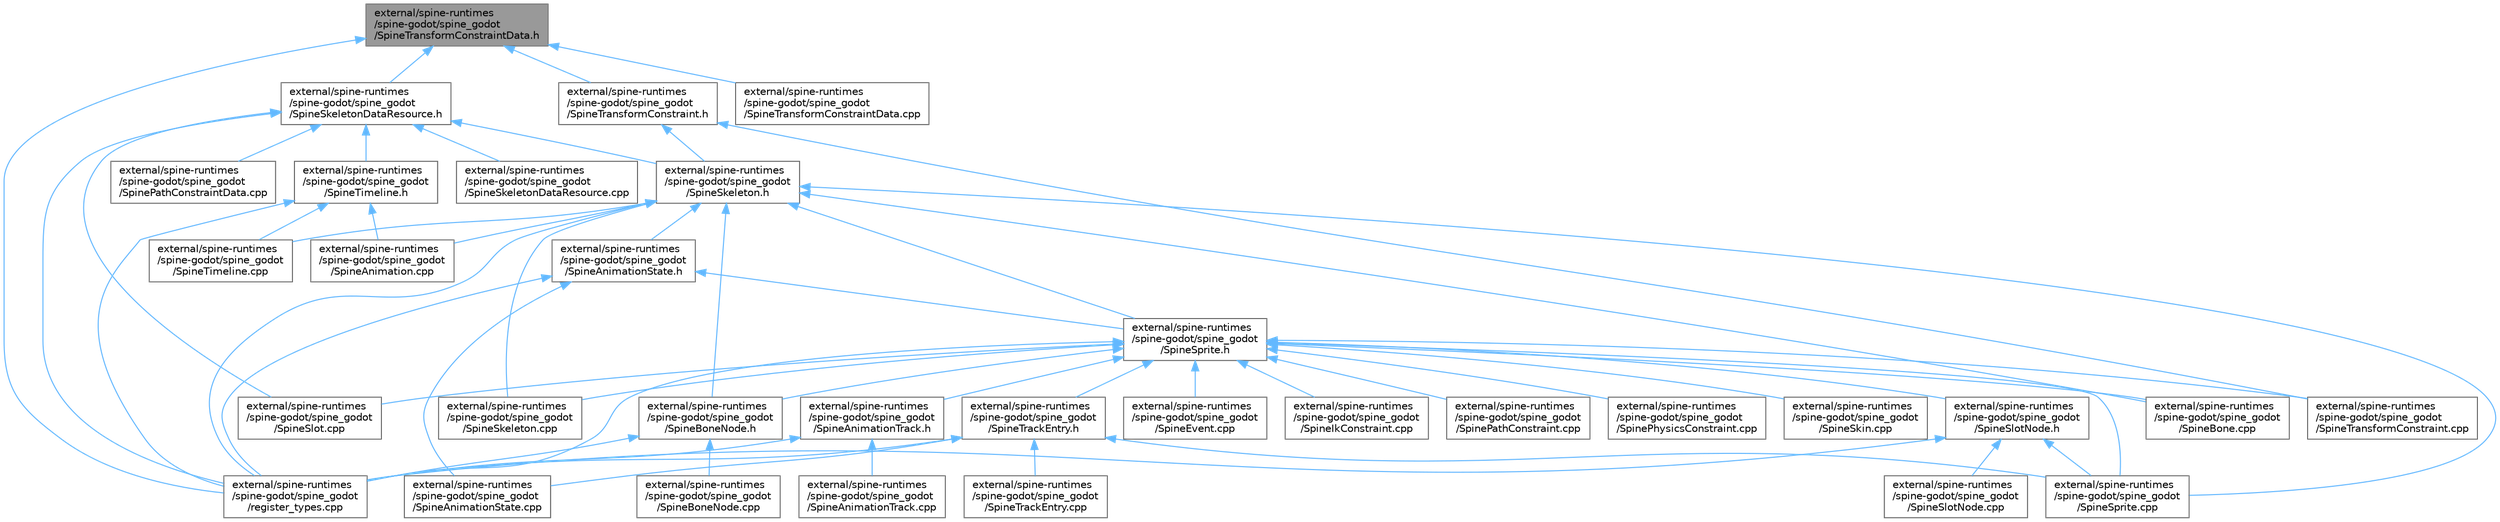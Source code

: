 digraph "external/spine-runtimes/spine-godot/spine_godot/SpineTransformConstraintData.h"
{
 // LATEX_PDF_SIZE
  bgcolor="transparent";
  edge [fontname=Helvetica,fontsize=10,labelfontname=Helvetica,labelfontsize=10];
  node [fontname=Helvetica,fontsize=10,shape=box,height=0.2,width=0.4];
  Node1 [id="Node000001",label="external/spine-runtimes\l/spine-godot/spine_godot\l/SpineTransformConstraintData.h",height=0.2,width=0.4,color="gray40", fillcolor="grey60", style="filled", fontcolor="black",tooltip=" "];
  Node1 -> Node2 [id="edge1_Node000001_Node000002",dir="back",color="steelblue1",style="solid",tooltip=" "];
  Node2 [id="Node000002",label="external/spine-runtimes\l/spine-godot/spine_godot\l/SpineSkeletonDataResource.h",height=0.2,width=0.4,color="grey40", fillcolor="white", style="filled",URL="$_spine_skeleton_data_resource_8h.html",tooltip=" "];
  Node2 -> Node3 [id="edge2_Node000002_Node000003",dir="back",color="steelblue1",style="solid",tooltip=" "];
  Node3 [id="Node000003",label="external/spine-runtimes\l/spine-godot/spine_godot\l/SpinePathConstraintData.cpp",height=0.2,width=0.4,color="grey40", fillcolor="white", style="filled",URL="$_spine_path_constraint_data_8cpp.html",tooltip=" "];
  Node2 -> Node4 [id="edge3_Node000002_Node000004",dir="back",color="steelblue1",style="solid",tooltip=" "];
  Node4 [id="Node000004",label="external/spine-runtimes\l/spine-godot/spine_godot\l/SpineSkeleton.h",height=0.2,width=0.4,color="grey40", fillcolor="white", style="filled",URL="$_spine_skeleton_8h.html",tooltip=" "];
  Node4 -> Node5 [id="edge4_Node000004_Node000005",dir="back",color="steelblue1",style="solid",tooltip=" "];
  Node5 [id="Node000005",label="external/spine-runtimes\l/spine-godot/spine_godot\l/SpineAnimation.cpp",height=0.2,width=0.4,color="grey40", fillcolor="white", style="filled",URL="$_spine_animation_8cpp.html",tooltip=" "];
  Node4 -> Node6 [id="edge5_Node000004_Node000006",dir="back",color="steelblue1",style="solid",tooltip=" "];
  Node6 [id="Node000006",label="external/spine-runtimes\l/spine-godot/spine_godot\l/SpineAnimationState.h",height=0.2,width=0.4,color="grey40", fillcolor="white", style="filled",URL="$_spine_animation_state_8h.html",tooltip=" "];
  Node6 -> Node7 [id="edge6_Node000006_Node000007",dir="back",color="steelblue1",style="solid",tooltip=" "];
  Node7 [id="Node000007",label="external/spine-runtimes\l/spine-godot/spine_godot\l/SpineAnimationState.cpp",height=0.2,width=0.4,color="grey40", fillcolor="white", style="filled",URL="$_spine_animation_state_8cpp.html",tooltip=" "];
  Node6 -> Node8 [id="edge7_Node000006_Node000008",dir="back",color="steelblue1",style="solid",tooltip=" "];
  Node8 [id="Node000008",label="external/spine-runtimes\l/spine-godot/spine_godot\l/SpineSprite.h",height=0.2,width=0.4,color="grey40", fillcolor="white", style="filled",URL="$_spine_sprite_8h.html",tooltip=" "];
  Node8 -> Node9 [id="edge8_Node000008_Node000009",dir="back",color="steelblue1",style="solid",tooltip=" "];
  Node9 [id="Node000009",label="external/spine-runtimes\l/spine-godot/spine_godot\l/SpineAnimationTrack.h",height=0.2,width=0.4,color="grey40", fillcolor="white", style="filled",URL="$_spine_animation_track_8h.html",tooltip=" "];
  Node9 -> Node10 [id="edge9_Node000009_Node000010",dir="back",color="steelblue1",style="solid",tooltip=" "];
  Node10 [id="Node000010",label="external/spine-runtimes\l/spine-godot/spine_godot\l/SpineAnimationTrack.cpp",height=0.2,width=0.4,color="grey40", fillcolor="white", style="filled",URL="$_spine_animation_track_8cpp.html",tooltip=" "];
  Node9 -> Node11 [id="edge10_Node000009_Node000011",dir="back",color="steelblue1",style="solid",tooltip=" "];
  Node11 [id="Node000011",label="external/spine-runtimes\l/spine-godot/spine_godot\l/register_types.cpp",height=0.2,width=0.4,color="grey40", fillcolor="white", style="filled",URL="$register__types_8cpp.html",tooltip=" "];
  Node8 -> Node12 [id="edge11_Node000008_Node000012",dir="back",color="steelblue1",style="solid",tooltip=" "];
  Node12 [id="Node000012",label="external/spine-runtimes\l/spine-godot/spine_godot\l/SpineBone.cpp",height=0.2,width=0.4,color="grey40", fillcolor="white", style="filled",URL="$_spine_bone_8cpp.html",tooltip=" "];
  Node8 -> Node13 [id="edge12_Node000008_Node000013",dir="back",color="steelblue1",style="solid",tooltip=" "];
  Node13 [id="Node000013",label="external/spine-runtimes\l/spine-godot/spine_godot\l/SpineBoneNode.h",height=0.2,width=0.4,color="grey40", fillcolor="white", style="filled",URL="$_spine_bone_node_8h.html",tooltip=" "];
  Node13 -> Node14 [id="edge13_Node000013_Node000014",dir="back",color="steelblue1",style="solid",tooltip=" "];
  Node14 [id="Node000014",label="external/spine-runtimes\l/spine-godot/spine_godot\l/SpineBoneNode.cpp",height=0.2,width=0.4,color="grey40", fillcolor="white", style="filled",URL="$_spine_bone_node_8cpp.html",tooltip=" "];
  Node13 -> Node11 [id="edge14_Node000013_Node000011",dir="back",color="steelblue1",style="solid",tooltip=" "];
  Node8 -> Node15 [id="edge15_Node000008_Node000015",dir="back",color="steelblue1",style="solid",tooltip=" "];
  Node15 [id="Node000015",label="external/spine-runtimes\l/spine-godot/spine_godot\l/SpineEvent.cpp",height=0.2,width=0.4,color="grey40", fillcolor="white", style="filled",URL="$_spine_event_8cpp.html",tooltip=" "];
  Node8 -> Node16 [id="edge16_Node000008_Node000016",dir="back",color="steelblue1",style="solid",tooltip=" "];
  Node16 [id="Node000016",label="external/spine-runtimes\l/spine-godot/spine_godot\l/SpineIkConstraint.cpp",height=0.2,width=0.4,color="grey40", fillcolor="white", style="filled",URL="$_spine_ik_constraint_8cpp.html",tooltip=" "];
  Node8 -> Node17 [id="edge17_Node000008_Node000017",dir="back",color="steelblue1",style="solid",tooltip=" "];
  Node17 [id="Node000017",label="external/spine-runtimes\l/spine-godot/spine_godot\l/SpinePathConstraint.cpp",height=0.2,width=0.4,color="grey40", fillcolor="white", style="filled",URL="$_spine_path_constraint_8cpp.html",tooltip=" "];
  Node8 -> Node18 [id="edge18_Node000008_Node000018",dir="back",color="steelblue1",style="solid",tooltip=" "];
  Node18 [id="Node000018",label="external/spine-runtimes\l/spine-godot/spine_godot\l/SpinePhysicsConstraint.cpp",height=0.2,width=0.4,color="grey40", fillcolor="white", style="filled",URL="$_spine_physics_constraint_8cpp.html",tooltip=" "];
  Node8 -> Node19 [id="edge19_Node000008_Node000019",dir="back",color="steelblue1",style="solid",tooltip=" "];
  Node19 [id="Node000019",label="external/spine-runtimes\l/spine-godot/spine_godot\l/SpineSkeleton.cpp",height=0.2,width=0.4,color="grey40", fillcolor="white", style="filled",URL="$_spine_skeleton_8cpp.html",tooltip=" "];
  Node8 -> Node20 [id="edge20_Node000008_Node000020",dir="back",color="steelblue1",style="solid",tooltip=" "];
  Node20 [id="Node000020",label="external/spine-runtimes\l/spine-godot/spine_godot\l/SpineSkin.cpp",height=0.2,width=0.4,color="grey40", fillcolor="white", style="filled",URL="$_spine_skin_8cpp.html",tooltip=" "];
  Node8 -> Node21 [id="edge21_Node000008_Node000021",dir="back",color="steelblue1",style="solid",tooltip=" "];
  Node21 [id="Node000021",label="external/spine-runtimes\l/spine-godot/spine_godot\l/SpineSlot.cpp",height=0.2,width=0.4,color="grey40", fillcolor="white", style="filled",URL="$_spine_slot_8cpp.html",tooltip=" "];
  Node8 -> Node22 [id="edge22_Node000008_Node000022",dir="back",color="steelblue1",style="solid",tooltip=" "];
  Node22 [id="Node000022",label="external/spine-runtimes\l/spine-godot/spine_godot\l/SpineSlotNode.h",height=0.2,width=0.4,color="grey40", fillcolor="white", style="filled",URL="$_spine_slot_node_8h.html",tooltip=" "];
  Node22 -> Node23 [id="edge23_Node000022_Node000023",dir="back",color="steelblue1",style="solid",tooltip=" "];
  Node23 [id="Node000023",label="external/spine-runtimes\l/spine-godot/spine_godot\l/SpineSlotNode.cpp",height=0.2,width=0.4,color="grey40", fillcolor="white", style="filled",URL="$_spine_slot_node_8cpp.html",tooltip=" "];
  Node22 -> Node24 [id="edge24_Node000022_Node000024",dir="back",color="steelblue1",style="solid",tooltip=" "];
  Node24 [id="Node000024",label="external/spine-runtimes\l/spine-godot/spine_godot\l/SpineSprite.cpp",height=0.2,width=0.4,color="grey40", fillcolor="white", style="filled",URL="$_spine_sprite_8cpp.html",tooltip=" "];
  Node22 -> Node11 [id="edge25_Node000022_Node000011",dir="back",color="steelblue1",style="solid",tooltip=" "];
  Node8 -> Node24 [id="edge26_Node000008_Node000024",dir="back",color="steelblue1",style="solid",tooltip=" "];
  Node8 -> Node25 [id="edge27_Node000008_Node000025",dir="back",color="steelblue1",style="solid",tooltip=" "];
  Node25 [id="Node000025",label="external/spine-runtimes\l/spine-godot/spine_godot\l/SpineTrackEntry.h",height=0.2,width=0.4,color="grey40", fillcolor="white", style="filled",URL="$_spine_track_entry_8h.html",tooltip=" "];
  Node25 -> Node7 [id="edge28_Node000025_Node000007",dir="back",color="steelblue1",style="solid",tooltip=" "];
  Node25 -> Node24 [id="edge29_Node000025_Node000024",dir="back",color="steelblue1",style="solid",tooltip=" "];
  Node25 -> Node26 [id="edge30_Node000025_Node000026",dir="back",color="steelblue1",style="solid",tooltip=" "];
  Node26 [id="Node000026",label="external/spine-runtimes\l/spine-godot/spine_godot\l/SpineTrackEntry.cpp",height=0.2,width=0.4,color="grey40", fillcolor="white", style="filled",URL="$_spine_track_entry_8cpp.html",tooltip=" "];
  Node25 -> Node11 [id="edge31_Node000025_Node000011",dir="back",color="steelblue1",style="solid",tooltip=" "];
  Node8 -> Node27 [id="edge32_Node000008_Node000027",dir="back",color="steelblue1",style="solid",tooltip=" "];
  Node27 [id="Node000027",label="external/spine-runtimes\l/spine-godot/spine_godot\l/SpineTransformConstraint.cpp",height=0.2,width=0.4,color="grey40", fillcolor="white", style="filled",URL="$_spine_transform_constraint_8cpp.html",tooltip=" "];
  Node8 -> Node11 [id="edge33_Node000008_Node000011",dir="back",color="steelblue1",style="solid",tooltip=" "];
  Node6 -> Node11 [id="edge34_Node000006_Node000011",dir="back",color="steelblue1",style="solid",tooltip=" "];
  Node4 -> Node12 [id="edge35_Node000004_Node000012",dir="back",color="steelblue1",style="solid",tooltip=" "];
  Node4 -> Node13 [id="edge36_Node000004_Node000013",dir="back",color="steelblue1",style="solid",tooltip=" "];
  Node4 -> Node19 [id="edge37_Node000004_Node000019",dir="back",color="steelblue1",style="solid",tooltip=" "];
  Node4 -> Node24 [id="edge38_Node000004_Node000024",dir="back",color="steelblue1",style="solid",tooltip=" "];
  Node4 -> Node8 [id="edge39_Node000004_Node000008",dir="back",color="steelblue1",style="solid",tooltip=" "];
  Node4 -> Node28 [id="edge40_Node000004_Node000028",dir="back",color="steelblue1",style="solid",tooltip=" "];
  Node28 [id="Node000028",label="external/spine-runtimes\l/spine-godot/spine_godot\l/SpineTimeline.cpp",height=0.2,width=0.4,color="grey40", fillcolor="white", style="filled",URL="$_spine_timeline_8cpp.html",tooltip=" "];
  Node4 -> Node11 [id="edge41_Node000004_Node000011",dir="back",color="steelblue1",style="solid",tooltip=" "];
  Node2 -> Node29 [id="edge42_Node000002_Node000029",dir="back",color="steelblue1",style="solid",tooltip=" "];
  Node29 [id="Node000029",label="external/spine-runtimes\l/spine-godot/spine_godot\l/SpineSkeletonDataResource.cpp",height=0.2,width=0.4,color="grey40", fillcolor="white", style="filled",URL="$_spine_skeleton_data_resource_8cpp.html",tooltip=" "];
  Node2 -> Node21 [id="edge43_Node000002_Node000021",dir="back",color="steelblue1",style="solid",tooltip=" "];
  Node2 -> Node30 [id="edge44_Node000002_Node000030",dir="back",color="steelblue1",style="solid",tooltip=" "];
  Node30 [id="Node000030",label="external/spine-runtimes\l/spine-godot/spine_godot\l/SpineTimeline.h",height=0.2,width=0.4,color="grey40", fillcolor="white", style="filled",URL="$_spine_timeline_8h.html",tooltip=" "];
  Node30 -> Node5 [id="edge45_Node000030_Node000005",dir="back",color="steelblue1",style="solid",tooltip=" "];
  Node30 -> Node28 [id="edge46_Node000030_Node000028",dir="back",color="steelblue1",style="solid",tooltip=" "];
  Node30 -> Node11 [id="edge47_Node000030_Node000011",dir="back",color="steelblue1",style="solid",tooltip=" "];
  Node2 -> Node11 [id="edge48_Node000002_Node000011",dir="back",color="steelblue1",style="solid",tooltip=" "];
  Node1 -> Node31 [id="edge49_Node000001_Node000031",dir="back",color="steelblue1",style="solid",tooltip=" "];
  Node31 [id="Node000031",label="external/spine-runtimes\l/spine-godot/spine_godot\l/SpineTransformConstraint.h",height=0.2,width=0.4,color="grey40", fillcolor="white", style="filled",URL="$_spine_transform_constraint_8h.html",tooltip=" "];
  Node31 -> Node4 [id="edge50_Node000031_Node000004",dir="back",color="steelblue1",style="solid",tooltip=" "];
  Node31 -> Node27 [id="edge51_Node000031_Node000027",dir="back",color="steelblue1",style="solid",tooltip=" "];
  Node1 -> Node32 [id="edge52_Node000001_Node000032",dir="back",color="steelblue1",style="solid",tooltip=" "];
  Node32 [id="Node000032",label="external/spine-runtimes\l/spine-godot/spine_godot\l/SpineTransformConstraintData.cpp",height=0.2,width=0.4,color="grey40", fillcolor="white", style="filled",URL="$_spine_transform_constraint_data_8cpp.html",tooltip=" "];
  Node1 -> Node11 [id="edge53_Node000001_Node000011",dir="back",color="steelblue1",style="solid",tooltip=" "];
}
